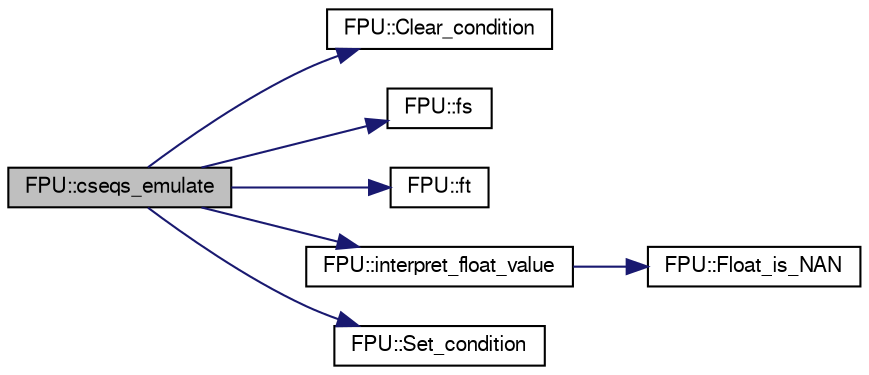 digraph G
{
  edge [fontname="FreeSans",fontsize="10",labelfontname="FreeSans",labelfontsize="10"];
  node [fontname="FreeSans",fontsize="10",shape=record];
  rankdir=LR;
  Node1 [label="FPU::cseqs_emulate",height=0.2,width=0.4,color="black", fillcolor="grey75", style="filled" fontcolor="black"];
  Node1 -> Node2 [color="midnightblue",fontsize="10",style="solid"];
  Node2 [label="FPU::Clear_condition",height=0.2,width=0.4,color="black", fillcolor="white", style="filled",URL="$classFPU.html#a88f9eec5026c8cbb0221fbd0491d3140"];
  Node1 -> Node3 [color="midnightblue",fontsize="10",style="solid"];
  Node3 [label="FPU::fs",height=0.2,width=0.4,color="black", fillcolor="white", style="filled",URL="$classFPU.html#a3b845c4dcf416d853d11466b20c4d479"];
  Node1 -> Node4 [color="midnightblue",fontsize="10",style="solid"];
  Node4 [label="FPU::ft",height=0.2,width=0.4,color="black", fillcolor="white", style="filled",URL="$classFPU.html#aebbaa139c9609776428483b9b44f3da9"];
  Node1 -> Node5 [color="midnightblue",fontsize="10",style="solid"];
  Node5 [label="FPU::interpret_float_value",height=0.2,width=0.4,color="black", fillcolor="white", style="filled",URL="$classFPU.html#a358d735dc50060c3eb2d416e8d6d8ff7"];
  Node5 -> Node6 [color="midnightblue",fontsize="10",style="solid"];
  Node6 [label="FPU::Float_is_NAN",height=0.2,width=0.4,color="black", fillcolor="white", style="filled",URL="$classFPU.html#aecbf73903f26ca2ebbfaacefa154bb71"];
  Node1 -> Node7 [color="midnightblue",fontsize="10",style="solid"];
  Node7 [label="FPU::Set_condition",height=0.2,width=0.4,color="black", fillcolor="white", style="filled",URL="$classFPU.html#a5520a13dac0d050832a245f43f6d5a38"];
}
